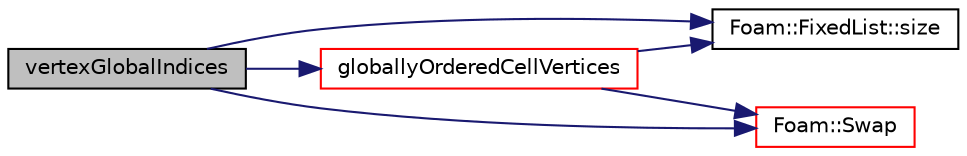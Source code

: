 digraph "vertexGlobalIndices"
{
  bgcolor="transparent";
  edge [fontname="Helvetica",fontsize="10",labelfontname="Helvetica",labelfontsize="10"];
  node [fontname="Helvetica",fontsize="10",shape=record];
  rankdir="LR";
  Node1 [label="vertexGlobalIndices",height=0.2,width=0.4,color="black", fillcolor="grey75", style="filled", fontcolor="black"];
  Node1 -> Node2 [color="midnightblue",fontsize="10",style="solid",fontname="Helvetica"];
  Node2 [label="globallyOrderedCellVertices",height=0.2,width=0.4,color="red",URL="$a01072.html#aa2b547cd4bfa8695aa99025967f589dc",tooltip="Using the globalIndex object, return a list of four vertices with. "];
  Node2 -> Node3 [color="midnightblue",fontsize="10",style="solid",fontname="Helvetica"];
  Node3 [label="Foam::FixedList::size",height=0.2,width=0.4,color="black",URL="$a00837.html#a723361dc2020160f5492e8fe2d09fa44",tooltip="Return the number of elements in the FixedList. "];
  Node2 -> Node4 [color="midnightblue",fontsize="10",style="solid",fontname="Helvetica"];
  Node4 [label="Foam::Swap",height=0.2,width=0.4,color="red",URL="$a10936.html#ac6e6a40a7bda559df02d5ab6cc6f7e00"];
  Node1 -> Node3 [color="midnightblue",fontsize="10",style="solid",fontname="Helvetica"];
  Node1 -> Node4 [color="midnightblue",fontsize="10",style="solid",fontname="Helvetica"];
}
